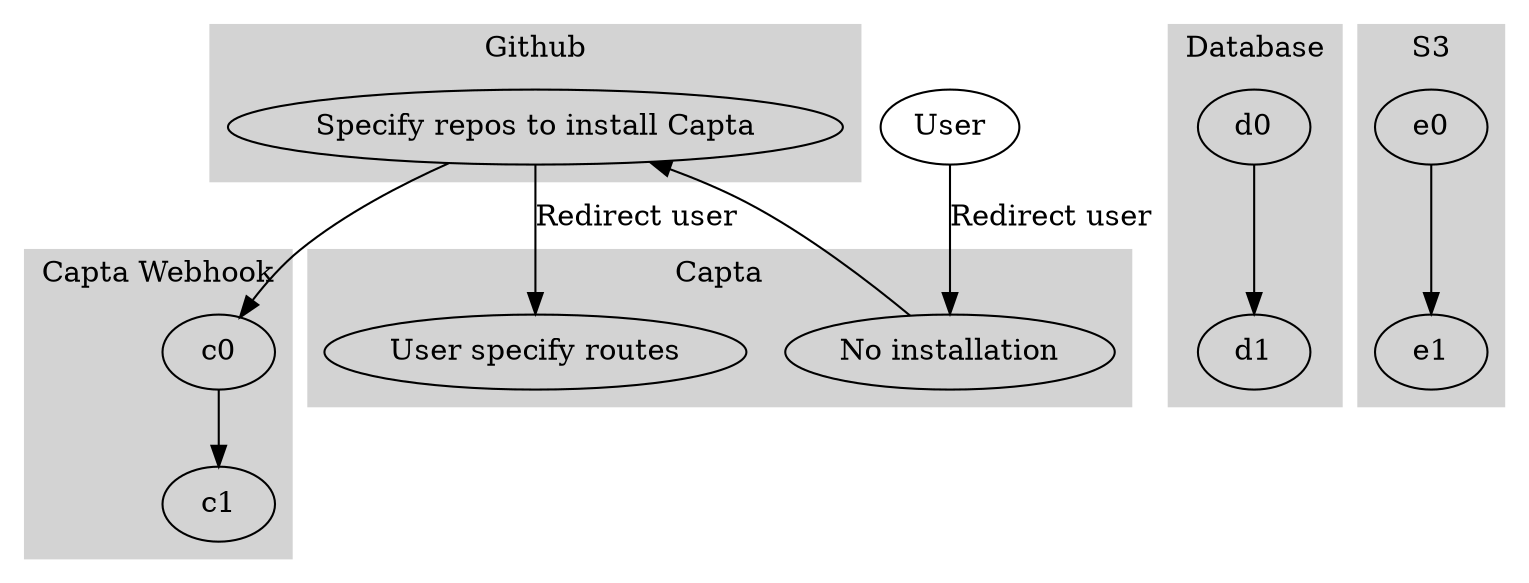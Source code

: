 digraph G {
  subgraph cluster_github {
    label = "Github";
    style=filled; color=lightgrey;

    a0;
  }
  subgraph cluster_capta {
    label = "Capta";
    color=lightgrey; style=filled;
    
    b0; b1;
  }
  subgraph cluster_capta_webhook {
    label = "Capta Webhook";
    color=lightgrey; style=filled;

    c0 -> c1;
  }
  subgraph cluster_db {
    label = "Database";
    color=lightgrey; style=filled;
    
    d0 -> d1;
  }
  subgraph cluster_s3 {
    label="S3";
    color=lightgrey; style=filled;
    
    e0 -> e1;
  }

  User -> b0 [label="Redirect user"];
  b0 [label="No installation"];

  b0 -> a0;
  a0 [label="Specify repos to install Capta"];
  
  a0 -> b1 [label="Redirect user"];
  b1 [label="User specify routes"];
  
  a0 -> c0;
}

